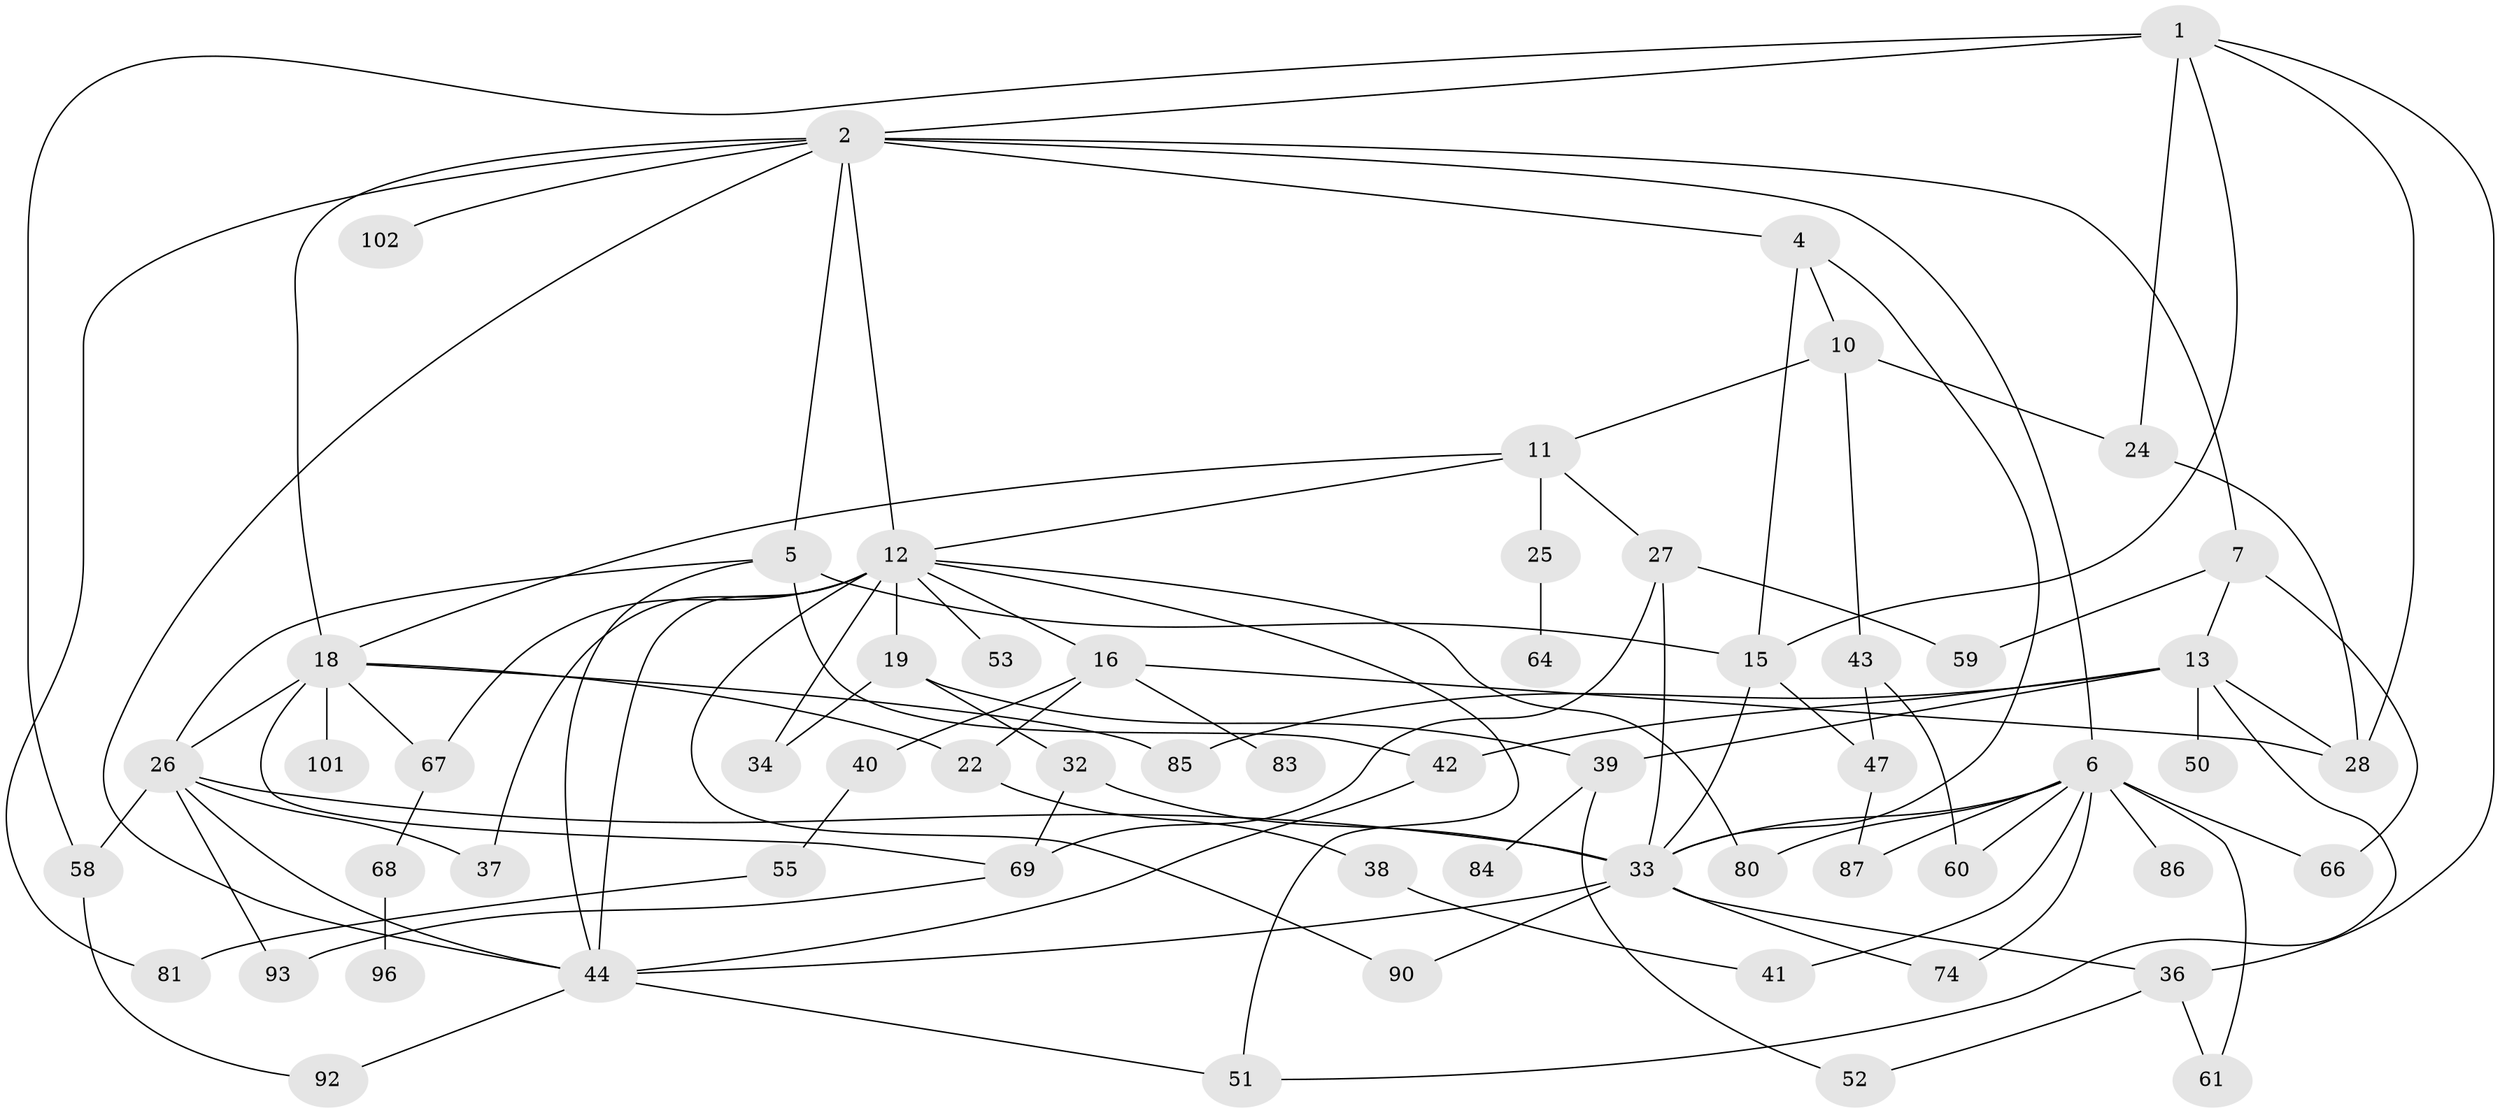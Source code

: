 // original degree distribution, {4: 0.18446601941747573, 7: 0.038834951456310676, 3: 0.1941747572815534, 5: 0.04854368932038835, 6: 0.02912621359223301, 9: 0.009708737864077669, 2: 0.33980582524271846, 1: 0.1553398058252427}
// Generated by graph-tools (version 1.1) at 2025/16/03/04/25 18:16:58]
// undirected, 61 vertices, 106 edges
graph export_dot {
graph [start="1"]
  node [color=gray90,style=filled];
  1 [super="+20"];
  2 [super="+3"];
  4;
  5 [super="+30"];
  6 [super="+72+8"];
  7;
  10;
  11;
  12 [super="+48+98+14"];
  13 [super="+62+17"];
  15;
  16 [super="+70"];
  18 [super="+21+23"];
  19;
  22;
  24 [super="+75"];
  25;
  26 [super="+35"];
  27 [super="+63+99"];
  28;
  32;
  33 [super="+54+79"];
  34 [super="+94"];
  36;
  37;
  38 [super="+97"];
  39 [super="+45"];
  40;
  41;
  42;
  43;
  44 [super="+46+89+71"];
  47;
  50;
  51 [super="+82"];
  52 [super="+95"];
  53;
  55;
  58 [super="+73"];
  59;
  60;
  61 [super="+77"];
  64;
  66;
  67;
  68;
  69;
  74;
  80;
  81;
  83;
  84;
  85;
  86;
  87;
  90;
  92;
  93;
  96;
  101;
  102 [super="+103"];
  1 -- 2;
  1 -- 28;
  1 -- 58;
  1 -- 24;
  1 -- 36;
  1 -- 15;
  2 -- 4;
  2 -- 5;
  2 -- 7;
  2 -- 18;
  2 -- 81;
  2 -- 102;
  2 -- 6;
  2 -- 12;
  2 -- 44;
  4 -- 10;
  4 -- 15;
  4 -- 33;
  5 -- 15;
  5 -- 44;
  5 -- 26;
  5 -- 42;
  6 -- 60;
  6 -- 33;
  6 -- 66;
  6 -- 41;
  6 -- 74;
  6 -- 80;
  6 -- 86;
  6 -- 87;
  6 -- 61;
  7 -- 13;
  7 -- 59;
  7 -- 66;
  10 -- 11;
  10 -- 24;
  10 -- 43;
  11 -- 12;
  11 -- 25;
  11 -- 27;
  11 -- 18;
  12 -- 19;
  12 -- 37;
  12 -- 44;
  12 -- 67;
  12 -- 16;
  12 -- 80;
  12 -- 51;
  12 -- 53;
  12 -- 90;
  12 -- 34;
  13 -- 50;
  13 -- 28;
  13 -- 42;
  13 -- 85;
  13 -- 51;
  13 -- 39;
  15 -- 47;
  15 -- 33;
  16 -- 22;
  16 -- 40;
  16 -- 83;
  16 -- 28;
  18 -- 26;
  18 -- 101 [weight=2];
  18 -- 69;
  18 -- 67;
  18 -- 22;
  18 -- 85;
  19 -- 32;
  19 -- 34;
  19 -- 39;
  22 -- 38;
  24 -- 28;
  25 -- 64;
  26 -- 44;
  26 -- 93;
  26 -- 58 [weight=2];
  26 -- 33;
  26 -- 37;
  27 -- 33;
  27 -- 69;
  27 -- 59;
  32 -- 69;
  32 -- 33;
  33 -- 36;
  33 -- 74;
  33 -- 44;
  33 -- 90;
  36 -- 52;
  36 -- 61;
  38 -- 41;
  39 -- 84;
  39 -- 52;
  40 -- 55;
  42 -- 44;
  43 -- 47;
  43 -- 60;
  44 -- 92;
  44 -- 51;
  47 -- 87;
  55 -- 81;
  58 -- 92;
  67 -- 68;
  68 -- 96;
  69 -- 93;
}
